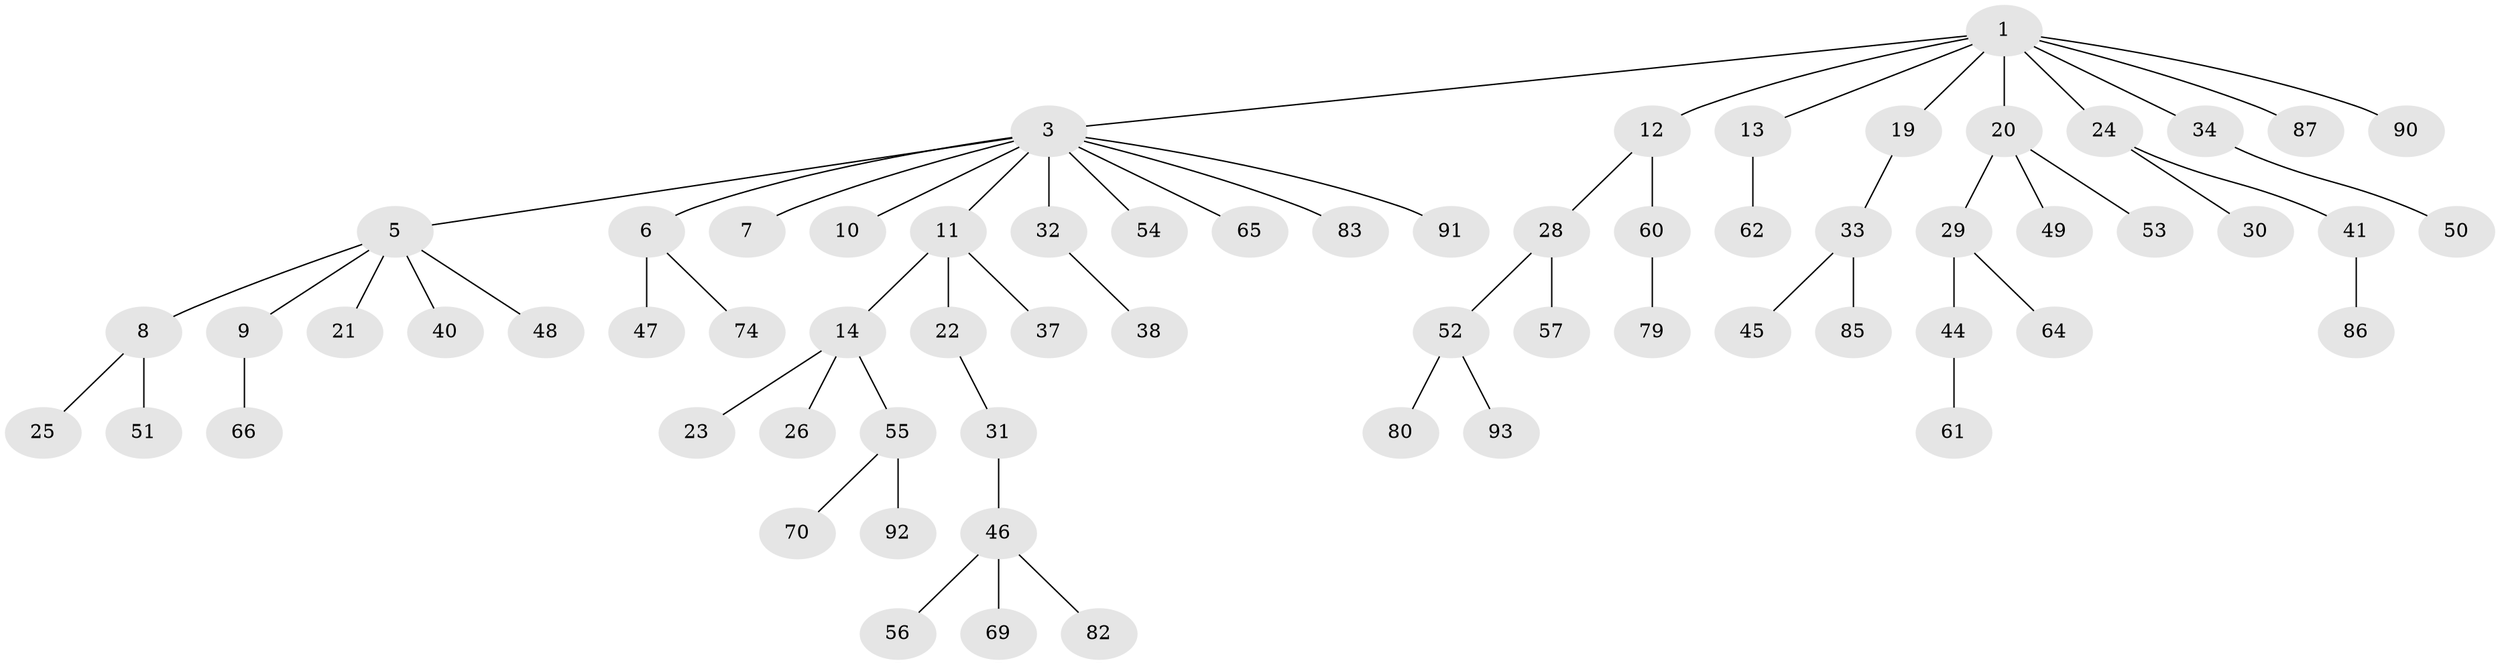 // original degree distribution, {6: 0.031914893617021274, 5: 0.010638297872340425, 7: 0.010638297872340425, 3: 0.13829787234042554, 1: 0.5212765957446809, 2: 0.2127659574468085, 4: 0.07446808510638298}
// Generated by graph-tools (version 1.1) at 2025/19/03/04/25 18:19:03]
// undirected, 65 vertices, 64 edges
graph export_dot {
graph [start="1"]
  node [color=gray90,style=filled];
  1 [super="+2"];
  3 [super="+4"];
  5;
  6;
  7;
  8 [super="+16"];
  9;
  10 [super="+78+27+36"];
  11;
  12;
  13 [super="+15+17"];
  14 [super="+89+42+18"];
  19 [super="+76"];
  20;
  21;
  22;
  23;
  24;
  25 [super="+63"];
  26 [super="+88"];
  28 [super="+71"];
  29;
  30;
  31;
  32;
  33;
  34;
  37 [super="+81+39"];
  38 [super="+77+68+67"];
  40;
  41 [super="+58"];
  44;
  45;
  46;
  47 [super="+72"];
  48;
  49;
  50;
  51;
  52;
  53;
  54;
  55;
  56;
  57 [super="+94"];
  60;
  61;
  62;
  64;
  65 [super="+73"];
  66;
  69;
  70;
  74;
  79;
  80;
  82 [super="+84"];
  83;
  85;
  86;
  87;
  90;
  91;
  92;
  93;
  1 -- 3;
  1 -- 12;
  1 -- 20;
  1 -- 34;
  1 -- 87;
  1 -- 19;
  1 -- 24;
  1 -- 90;
  1 -- 13;
  3 -- 7;
  3 -- 11;
  3 -- 32;
  3 -- 83;
  3 -- 91;
  3 -- 65;
  3 -- 5;
  3 -- 6;
  3 -- 54;
  3 -- 10;
  5 -- 8;
  5 -- 9;
  5 -- 21;
  5 -- 40;
  5 -- 48;
  6 -- 47;
  6 -- 74;
  8 -- 51;
  8 -- 25;
  9 -- 66;
  11 -- 14;
  11 -- 22;
  11 -- 37;
  12 -- 28;
  12 -- 60;
  13 -- 62;
  14 -- 55;
  14 -- 26;
  14 -- 23;
  19 -- 33;
  20 -- 29;
  20 -- 49;
  20 -- 53;
  22 -- 31;
  24 -- 30;
  24 -- 41;
  28 -- 52;
  28 -- 57;
  29 -- 44;
  29 -- 64;
  31 -- 46;
  32 -- 38;
  33 -- 45;
  33 -- 85;
  34 -- 50;
  41 -- 86;
  44 -- 61;
  46 -- 56;
  46 -- 69;
  46 -- 82;
  52 -- 80;
  52 -- 93;
  55 -- 70;
  55 -- 92;
  60 -- 79;
}

